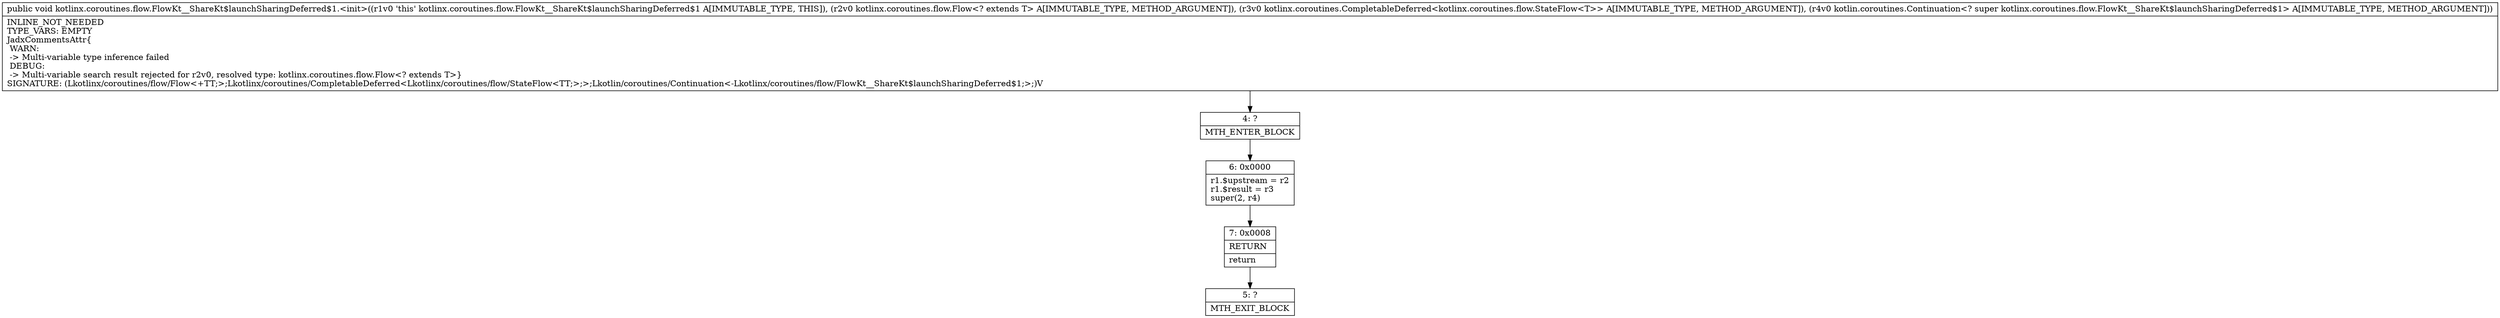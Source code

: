 digraph "CFG forkotlinx.coroutines.flow.FlowKt__ShareKt$launchSharingDeferred$1.\<init\>(Lkotlinx\/coroutines\/flow\/Flow;Lkotlinx\/coroutines\/CompletableDeferred;Lkotlin\/coroutines\/Continuation;)V" {
Node_4 [shape=record,label="{4\:\ ?|MTH_ENTER_BLOCK\l}"];
Node_6 [shape=record,label="{6\:\ 0x0000|r1.$upstream = r2\lr1.$result = r3\lsuper(2, r4)\l}"];
Node_7 [shape=record,label="{7\:\ 0x0008|RETURN\l|return\l}"];
Node_5 [shape=record,label="{5\:\ ?|MTH_EXIT_BLOCK\l}"];
MethodNode[shape=record,label="{public void kotlinx.coroutines.flow.FlowKt__ShareKt$launchSharingDeferred$1.\<init\>((r1v0 'this' kotlinx.coroutines.flow.FlowKt__ShareKt$launchSharingDeferred$1 A[IMMUTABLE_TYPE, THIS]), (r2v0 kotlinx.coroutines.flow.Flow\<? extends T\> A[IMMUTABLE_TYPE, METHOD_ARGUMENT]), (r3v0 kotlinx.coroutines.CompletableDeferred\<kotlinx.coroutines.flow.StateFlow\<T\>\> A[IMMUTABLE_TYPE, METHOD_ARGUMENT]), (r4v0 kotlin.coroutines.Continuation\<? super kotlinx.coroutines.flow.FlowKt__ShareKt$launchSharingDeferred$1\> A[IMMUTABLE_TYPE, METHOD_ARGUMENT]))  | INLINE_NOT_NEEDED\lTYPE_VARS: EMPTY\lJadxCommentsAttr\{\l WARN: \l \-\> Multi\-variable type inference failed\l DEBUG: \l \-\> Multi\-variable search result rejected for r2v0, resolved type: kotlinx.coroutines.flow.Flow\<? extends T\>\}\lSIGNATURE: (Lkotlinx\/coroutines\/flow\/Flow\<+TT;\>;Lkotlinx\/coroutines\/CompletableDeferred\<Lkotlinx\/coroutines\/flow\/StateFlow\<TT;\>;\>;Lkotlin\/coroutines\/Continuation\<\-Lkotlinx\/coroutines\/flow\/FlowKt__ShareKt$launchSharingDeferred$1;\>;)V\l}"];
MethodNode -> Node_4;Node_4 -> Node_6;
Node_6 -> Node_7;
Node_7 -> Node_5;
}

